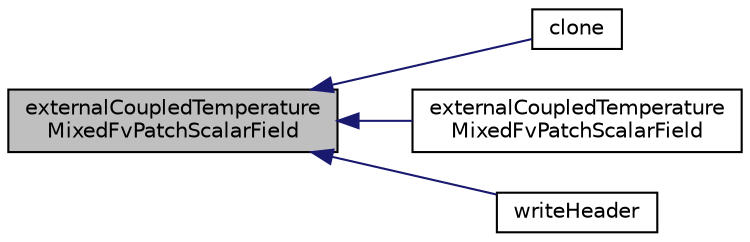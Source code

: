 digraph "externalCoupledTemperatureMixedFvPatchScalarField"
{
  bgcolor="transparent";
  edge [fontname="Helvetica",fontsize="10",labelfontname="Helvetica",labelfontsize="10"];
  node [fontname="Helvetica",fontsize="10",shape=record];
  rankdir="LR";
  Node1 [label="externalCoupledTemperature\lMixedFvPatchScalarField",height=0.2,width=0.4,color="black", fillcolor="grey75", style="filled", fontcolor="black"];
  Node1 -> Node2 [dir="back",color="midnightblue",fontsize="10",style="solid",fontname="Helvetica"];
  Node2 [label="clone",height=0.2,width=0.4,color="black",URL="$a00717.html#a0b50928be3344db4e1591c88e5c7fb60",tooltip="Construct and return a clone. "];
  Node1 -> Node3 [dir="back",color="midnightblue",fontsize="10",style="solid",fontname="Helvetica"];
  Node3 [label="externalCoupledTemperature\lMixedFvPatchScalarField",height=0.2,width=0.4,color="black",URL="$a00717.html#ac0fd89daa0041e8c926d204d50f3a8ab",tooltip="Construct by mapping given. "];
  Node1 -> Node4 [dir="back",color="midnightblue",fontsize="10",style="solid",fontname="Helvetica"];
  Node4 [label="writeHeader",height=0.2,width=0.4,color="black",URL="$a00717.html#a8c6357a9857b2da427e95457d249efc2",tooltip="Write header to transfer file. "];
}

